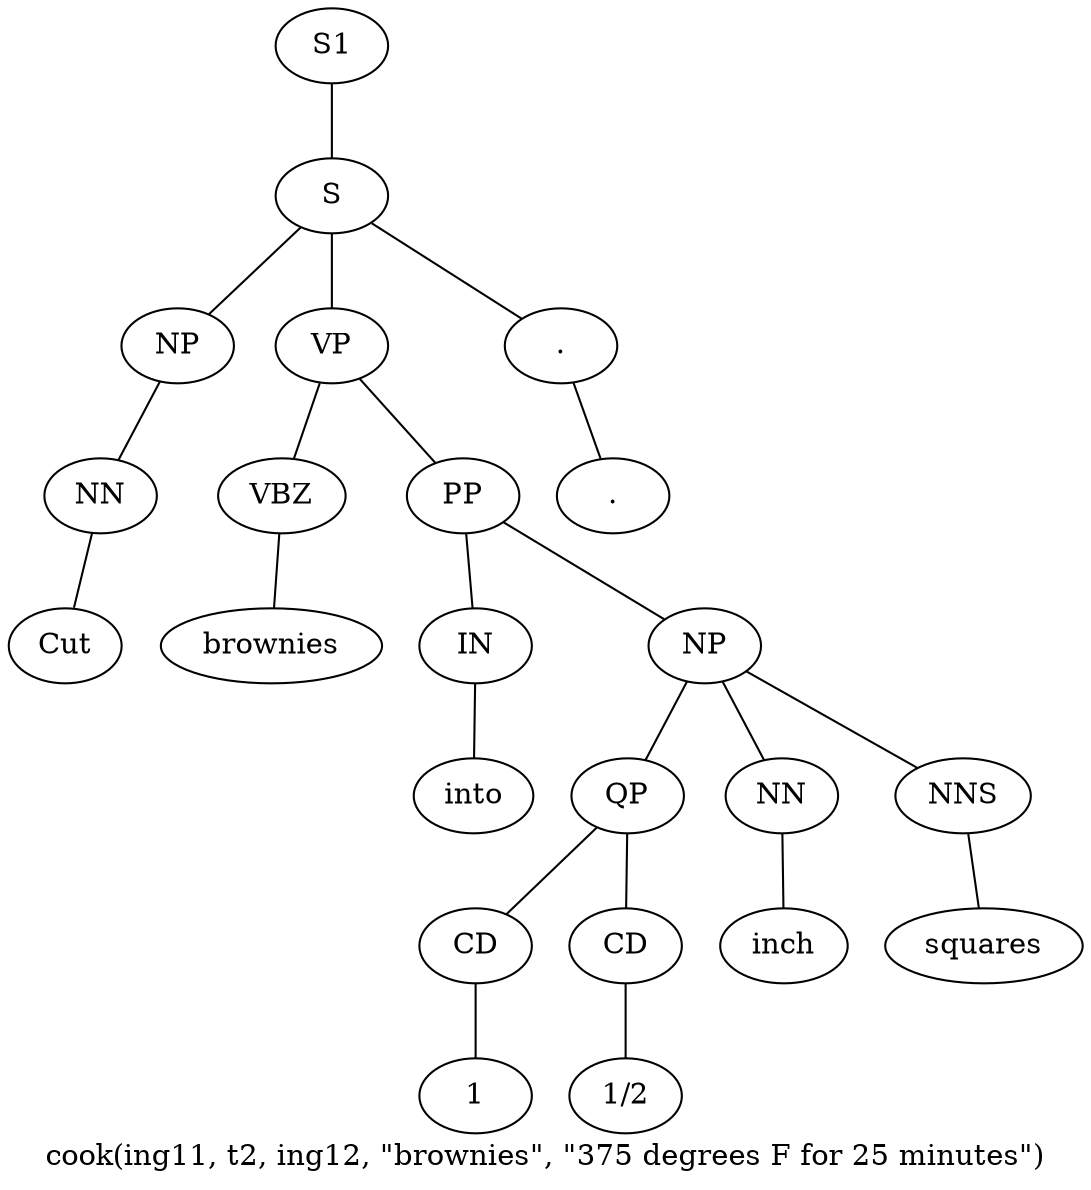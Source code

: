 graph SyntaxGraph {
	label = "cook(ing11, t2, ing12, \"brownies\", \"375 degrees F for 25 minutes\")";
	Node0 [label="S1"];
	Node1 [label="S"];
	Node2 [label="NP"];
	Node3 [label="NN"];
	Node4 [label="Cut"];
	Node5 [label="VP"];
	Node6 [label="VBZ"];
	Node7 [label="brownies"];
	Node8 [label="PP"];
	Node9 [label="IN"];
	Node10 [label="into"];
	Node11 [label="NP"];
	Node12 [label="QP"];
	Node13 [label="CD"];
	Node14 [label="1"];
	Node15 [label="CD"];
	Node16 [label="1/2"];
	Node17 [label="NN"];
	Node18 [label="inch"];
	Node19 [label="NNS"];
	Node20 [label="squares"];
	Node21 [label="."];
	Node22 [label="."];

	Node0 -- Node1;
	Node1 -- Node2;
	Node1 -- Node5;
	Node1 -- Node21;
	Node2 -- Node3;
	Node3 -- Node4;
	Node5 -- Node6;
	Node5 -- Node8;
	Node6 -- Node7;
	Node8 -- Node9;
	Node8 -- Node11;
	Node9 -- Node10;
	Node11 -- Node12;
	Node11 -- Node17;
	Node11 -- Node19;
	Node12 -- Node13;
	Node12 -- Node15;
	Node13 -- Node14;
	Node15 -- Node16;
	Node17 -- Node18;
	Node19 -- Node20;
	Node21 -- Node22;
}